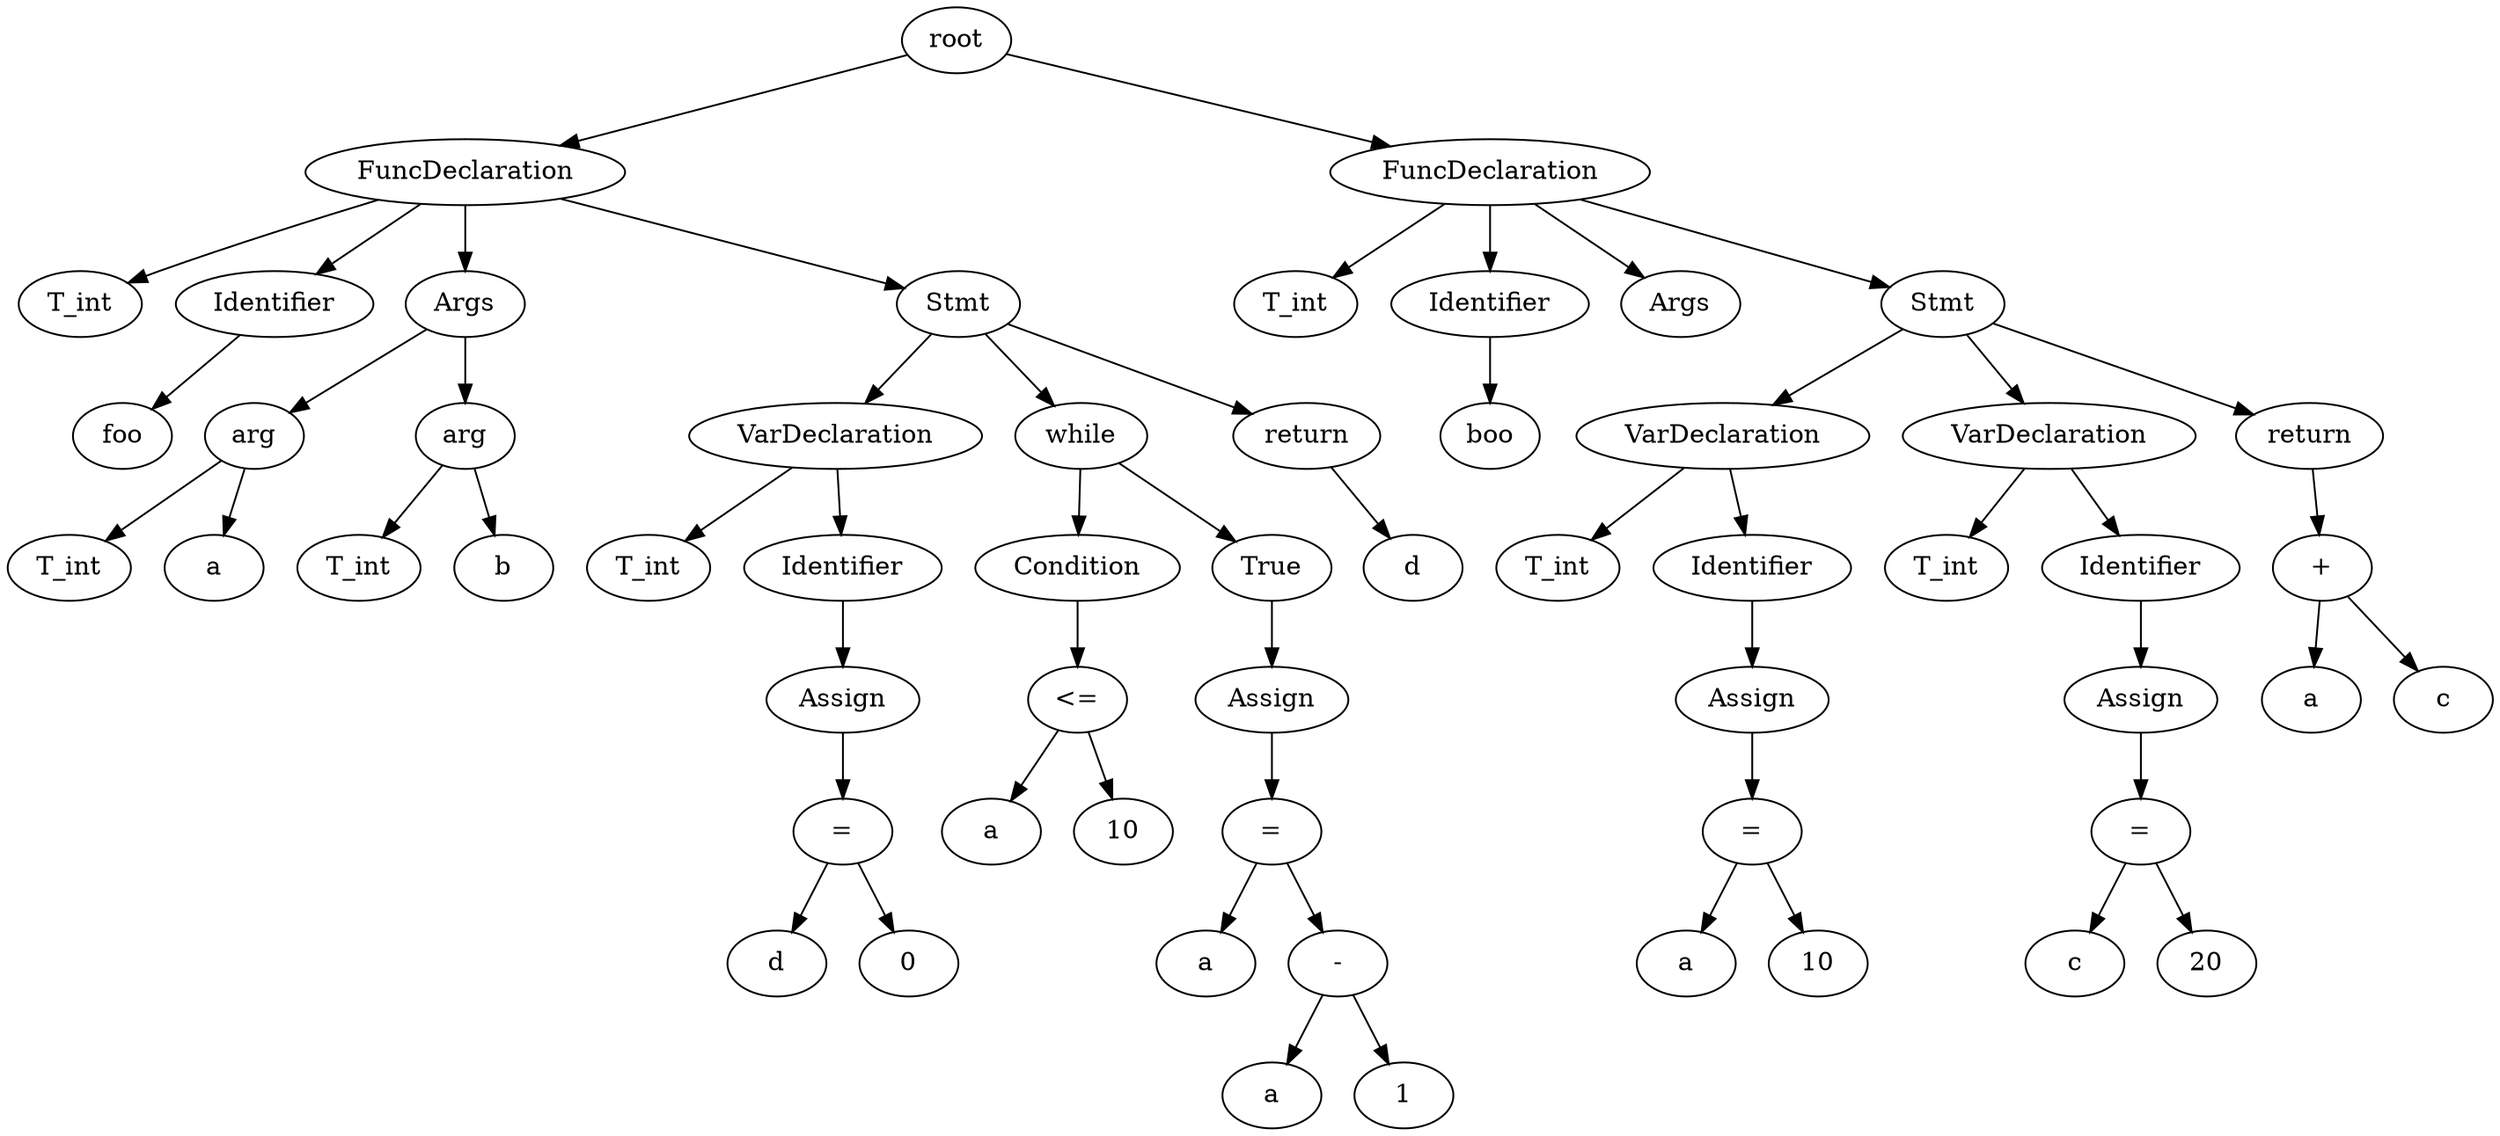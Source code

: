 // root
digraph {
	None [label=root]
	0 [label=FuncDeclaration]
	None -> 0
	1 [label=T_int]
	0 -> 1
	2 [label=Identifier]
	0 -> 2
	3 [label=foo]
	2 -> 3
	4 [label=Args]
	0 -> 4
	5 [label=arg]
	4 -> 5
	6 [label=T_int]
	5 -> 6
	7 [label=a]
	5 -> 7
	8 [label=arg]
	4 -> 8
	9 [label=T_int]
	8 -> 9
	10 [label=b]
	8 -> 10
	11 [label=Stmt]
	0 -> 11
	12 [label=VarDeclaration]
	11 -> 12
	13 [label=T_int]
	12 -> 13
	14 [label=Identifier]
	12 -> 14
	15 [label=Assign]
	14 -> 15
	17 [label="="]
	15 -> 17
	16 [label=d]
	17 -> 16
	18 [label=0]
	17 -> 18
	19 [label=while]
	11 -> 19
	20 [label=Condition]
	19 -> 20
	22 [label="<="]
	20 -> 22
	21 [label=a]
	22 -> 21
	23 [label=10]
	22 -> 23
	24 [label=True]
	19 -> 24
	25 [label=Assign]
	24 -> 25
	27 [label="="]
	25 -> 27
	26 [label=a]
	27 -> 26
	29 [label="-"]
	27 -> 29
	28 [label=a]
	29 -> 28
	30 [label=1]
	29 -> 30
	31 [label=return]
	11 -> 31
	32 [label=d]
	31 -> 32
	33 [label=FuncDeclaration]
	None -> 33
	34 [label=T_int]
	33 -> 34
	35 [label=Identifier]
	33 -> 35
	36 [label=boo]
	35 -> 36
	37 [label=Args]
	33 -> 37
	38 [label=Stmt]
	33 -> 38
	39 [label=VarDeclaration]
	38 -> 39
	40 [label=T_int]
	39 -> 40
	41 [label=Identifier]
	39 -> 41
	42 [label=Assign]
	41 -> 42
	44 [label="="]
	42 -> 44
	43 [label=a]
	44 -> 43
	45 [label=10]
	44 -> 45
	46 [label=VarDeclaration]
	38 -> 46
	47 [label=T_int]
	46 -> 47
	48 [label=Identifier]
	46 -> 48
	49 [label=Assign]
	48 -> 49
	51 [label="="]
	49 -> 51
	50 [label=c]
	51 -> 50
	52 [label=20]
	51 -> 52
	53 [label=return]
	38 -> 53
	55 [label="+"]
	53 -> 55
	54 [label=a]
	55 -> 54
	56 [label=c]
	55 -> 56
}
